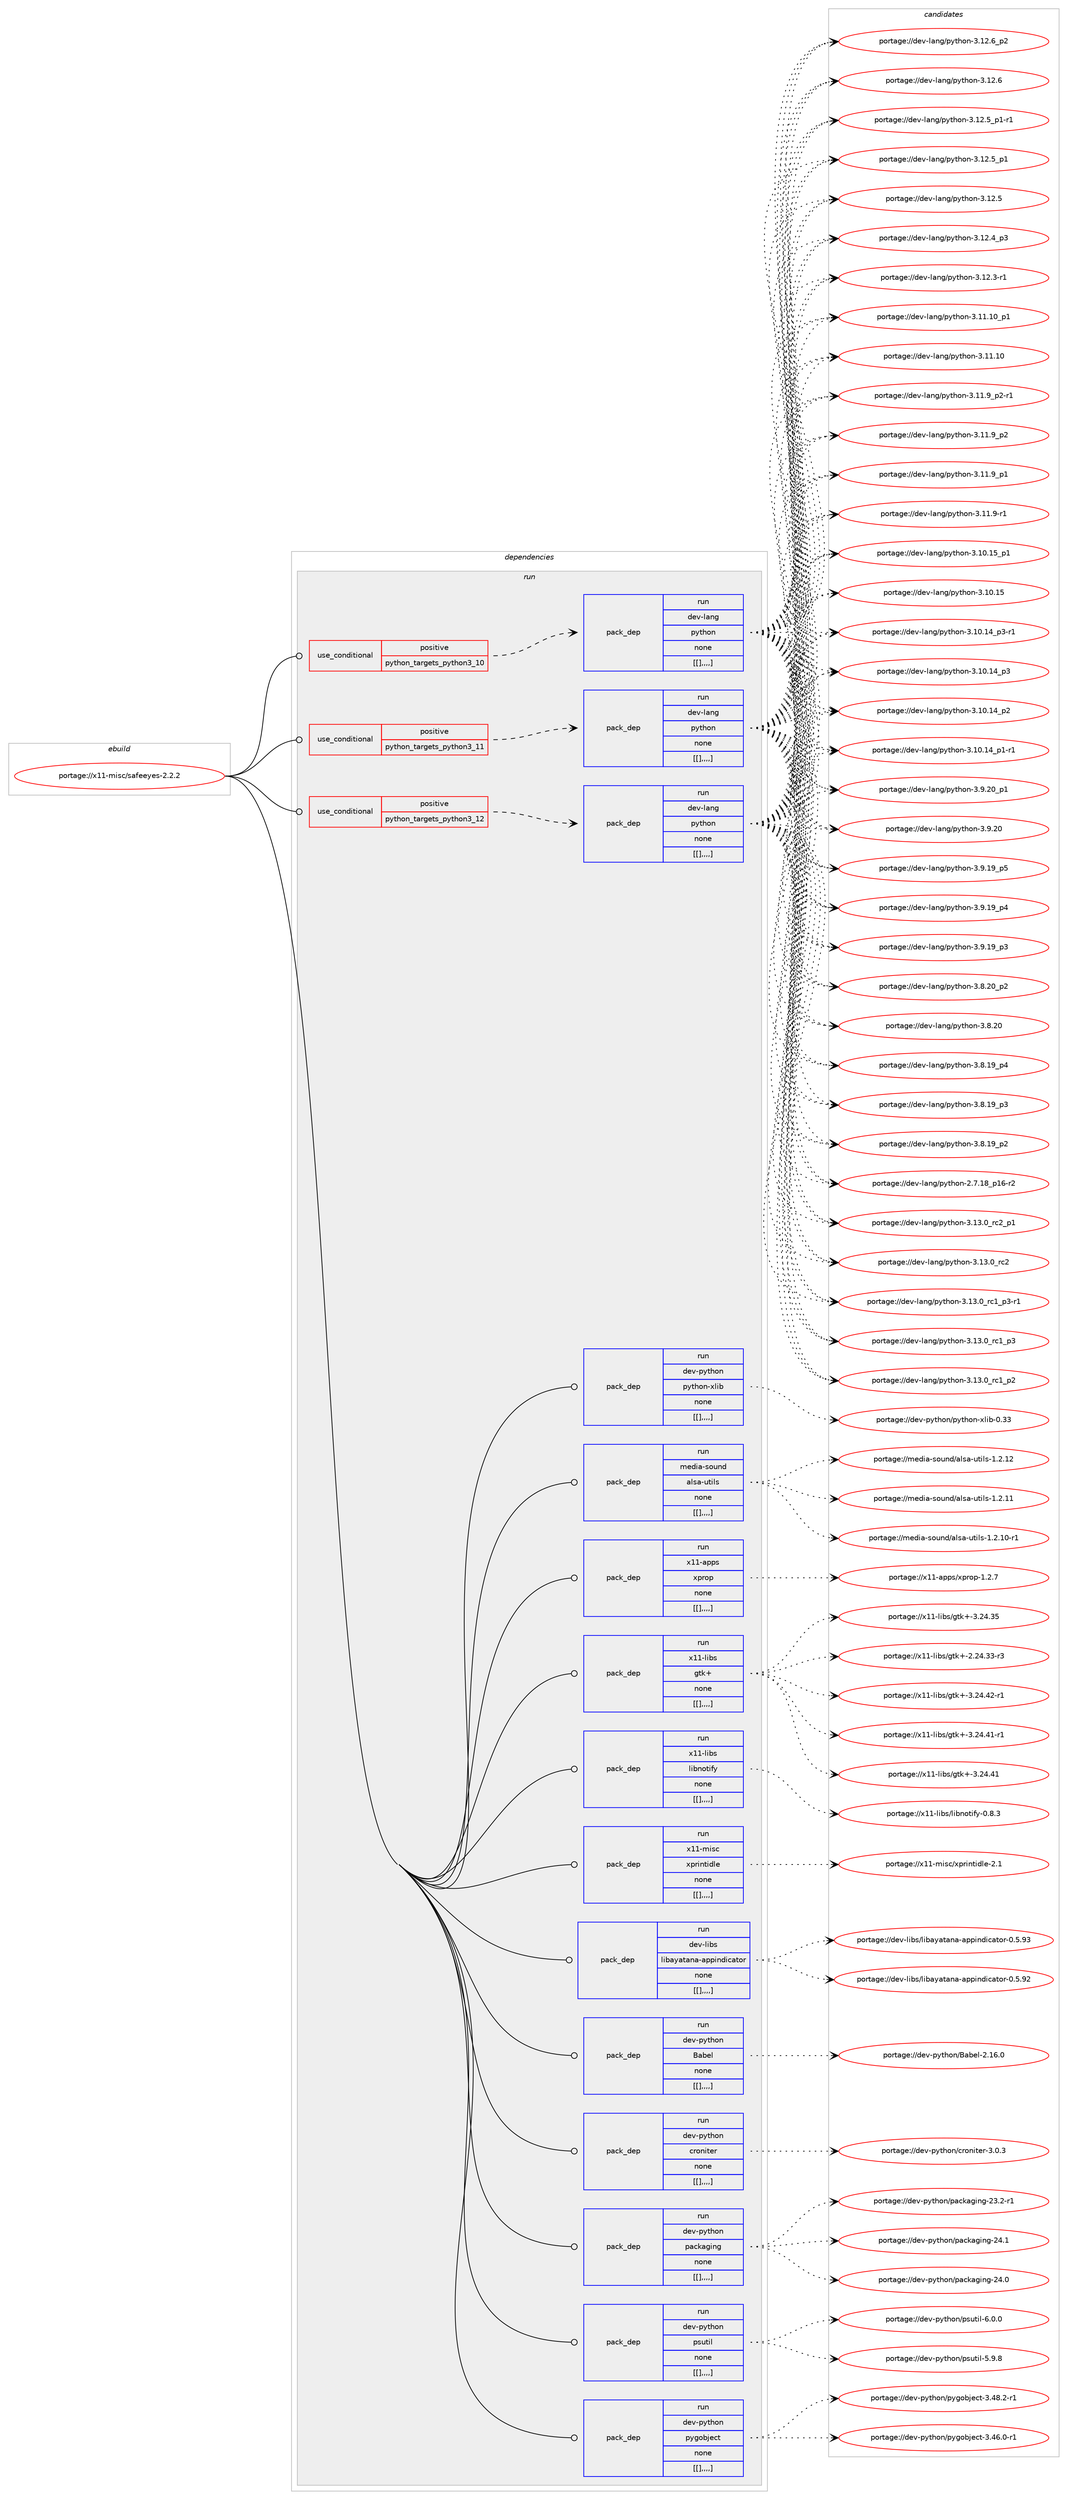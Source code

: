 digraph prolog {

# *************
# Graph options
# *************

newrank=true;
concentrate=true;
compound=true;
graph [rankdir=LR,fontname=Helvetica,fontsize=10,ranksep=1.5];#, ranksep=2.5, nodesep=0.2];
edge  [arrowhead=vee];
node  [fontname=Helvetica,fontsize=10];

# **********
# The ebuild
# **********

subgraph cluster_leftcol {
color=gray;
label=<<i>ebuild</i>>;
id [label="portage://x11-misc/safeeyes-2.2.2", color=red, width=4, href="../x11-misc/safeeyes-2.2.2.svg"];
}

# ****************
# The dependencies
# ****************

subgraph cluster_midcol {
color=gray;
label=<<i>dependencies</i>>;
subgraph cluster_compile {
fillcolor="#eeeeee";
style=filled;
label=<<i>compile</i>>;
}
subgraph cluster_compileandrun {
fillcolor="#eeeeee";
style=filled;
label=<<i>compile and run</i>>;
}
subgraph cluster_run {
fillcolor="#eeeeee";
style=filled;
label=<<i>run</i>>;
subgraph cond127795 {
dependency476266 [label=<<TABLE BORDER="0" CELLBORDER="1" CELLSPACING="0" CELLPADDING="4"><TR><TD ROWSPAN="3" CELLPADDING="10">use_conditional</TD></TR><TR><TD>positive</TD></TR><TR><TD>python_targets_python3_10</TD></TR></TABLE>>, shape=none, color=red];
subgraph pack345053 {
dependency476267 [label=<<TABLE BORDER="0" CELLBORDER="1" CELLSPACING="0" CELLPADDING="4" WIDTH="220"><TR><TD ROWSPAN="6" CELLPADDING="30">pack_dep</TD></TR><TR><TD WIDTH="110">run</TD></TR><TR><TD>dev-lang</TD></TR><TR><TD>python</TD></TR><TR><TD>none</TD></TR><TR><TD>[[],,,,]</TD></TR></TABLE>>, shape=none, color=blue];
}
dependency476266:e -> dependency476267:w [weight=20,style="dashed",arrowhead="vee"];
}
id:e -> dependency476266:w [weight=20,style="solid",arrowhead="odot"];
subgraph cond127796 {
dependency476268 [label=<<TABLE BORDER="0" CELLBORDER="1" CELLSPACING="0" CELLPADDING="4"><TR><TD ROWSPAN="3" CELLPADDING="10">use_conditional</TD></TR><TR><TD>positive</TD></TR><TR><TD>python_targets_python3_11</TD></TR></TABLE>>, shape=none, color=red];
subgraph pack345054 {
dependency476269 [label=<<TABLE BORDER="0" CELLBORDER="1" CELLSPACING="0" CELLPADDING="4" WIDTH="220"><TR><TD ROWSPAN="6" CELLPADDING="30">pack_dep</TD></TR><TR><TD WIDTH="110">run</TD></TR><TR><TD>dev-lang</TD></TR><TR><TD>python</TD></TR><TR><TD>none</TD></TR><TR><TD>[[],,,,]</TD></TR></TABLE>>, shape=none, color=blue];
}
dependency476268:e -> dependency476269:w [weight=20,style="dashed",arrowhead="vee"];
}
id:e -> dependency476268:w [weight=20,style="solid",arrowhead="odot"];
subgraph cond127797 {
dependency476270 [label=<<TABLE BORDER="0" CELLBORDER="1" CELLSPACING="0" CELLPADDING="4"><TR><TD ROWSPAN="3" CELLPADDING="10">use_conditional</TD></TR><TR><TD>positive</TD></TR><TR><TD>python_targets_python3_12</TD></TR></TABLE>>, shape=none, color=red];
subgraph pack345055 {
dependency476271 [label=<<TABLE BORDER="0" CELLBORDER="1" CELLSPACING="0" CELLPADDING="4" WIDTH="220"><TR><TD ROWSPAN="6" CELLPADDING="30">pack_dep</TD></TR><TR><TD WIDTH="110">run</TD></TR><TR><TD>dev-lang</TD></TR><TR><TD>python</TD></TR><TR><TD>none</TD></TR><TR><TD>[[],,,,]</TD></TR></TABLE>>, shape=none, color=blue];
}
dependency476270:e -> dependency476271:w [weight=20,style="dashed",arrowhead="vee"];
}
id:e -> dependency476270:w [weight=20,style="solid",arrowhead="odot"];
subgraph pack345056 {
dependency476272 [label=<<TABLE BORDER="0" CELLBORDER="1" CELLSPACING="0" CELLPADDING="4" WIDTH="220"><TR><TD ROWSPAN="6" CELLPADDING="30">pack_dep</TD></TR><TR><TD WIDTH="110">run</TD></TR><TR><TD>dev-libs</TD></TR><TR><TD>libayatana-appindicator</TD></TR><TR><TD>none</TD></TR><TR><TD>[[],,,,]</TD></TR></TABLE>>, shape=none, color=blue];
}
id:e -> dependency476272:w [weight=20,style="solid",arrowhead="odot"];
subgraph pack345057 {
dependency476273 [label=<<TABLE BORDER="0" CELLBORDER="1" CELLSPACING="0" CELLPADDING="4" WIDTH="220"><TR><TD ROWSPAN="6" CELLPADDING="30">pack_dep</TD></TR><TR><TD WIDTH="110">run</TD></TR><TR><TD>dev-python</TD></TR><TR><TD>Babel</TD></TR><TR><TD>none</TD></TR><TR><TD>[[],,,,]</TD></TR></TABLE>>, shape=none, color=blue];
}
id:e -> dependency476273:w [weight=20,style="solid",arrowhead="odot"];
subgraph pack345058 {
dependency476274 [label=<<TABLE BORDER="0" CELLBORDER="1" CELLSPACING="0" CELLPADDING="4" WIDTH="220"><TR><TD ROWSPAN="6" CELLPADDING="30">pack_dep</TD></TR><TR><TD WIDTH="110">run</TD></TR><TR><TD>dev-python</TD></TR><TR><TD>croniter</TD></TR><TR><TD>none</TD></TR><TR><TD>[[],,,,]</TD></TR></TABLE>>, shape=none, color=blue];
}
id:e -> dependency476274:w [weight=20,style="solid",arrowhead="odot"];
subgraph pack345059 {
dependency476275 [label=<<TABLE BORDER="0" CELLBORDER="1" CELLSPACING="0" CELLPADDING="4" WIDTH="220"><TR><TD ROWSPAN="6" CELLPADDING="30">pack_dep</TD></TR><TR><TD WIDTH="110">run</TD></TR><TR><TD>dev-python</TD></TR><TR><TD>packaging</TD></TR><TR><TD>none</TD></TR><TR><TD>[[],,,,]</TD></TR></TABLE>>, shape=none, color=blue];
}
id:e -> dependency476275:w [weight=20,style="solid",arrowhead="odot"];
subgraph pack345060 {
dependency476276 [label=<<TABLE BORDER="0" CELLBORDER="1" CELLSPACING="0" CELLPADDING="4" WIDTH="220"><TR><TD ROWSPAN="6" CELLPADDING="30">pack_dep</TD></TR><TR><TD WIDTH="110">run</TD></TR><TR><TD>dev-python</TD></TR><TR><TD>psutil</TD></TR><TR><TD>none</TD></TR><TR><TD>[[],,,,]</TD></TR></TABLE>>, shape=none, color=blue];
}
id:e -> dependency476276:w [weight=20,style="solid",arrowhead="odot"];
subgraph pack345061 {
dependency476277 [label=<<TABLE BORDER="0" CELLBORDER="1" CELLSPACING="0" CELLPADDING="4" WIDTH="220"><TR><TD ROWSPAN="6" CELLPADDING="30">pack_dep</TD></TR><TR><TD WIDTH="110">run</TD></TR><TR><TD>dev-python</TD></TR><TR><TD>pygobject</TD></TR><TR><TD>none</TD></TR><TR><TD>[[],,,,]</TD></TR></TABLE>>, shape=none, color=blue];
}
id:e -> dependency476277:w [weight=20,style="solid",arrowhead="odot"];
subgraph pack345062 {
dependency476278 [label=<<TABLE BORDER="0" CELLBORDER="1" CELLSPACING="0" CELLPADDING="4" WIDTH="220"><TR><TD ROWSPAN="6" CELLPADDING="30">pack_dep</TD></TR><TR><TD WIDTH="110">run</TD></TR><TR><TD>dev-python</TD></TR><TR><TD>python-xlib</TD></TR><TR><TD>none</TD></TR><TR><TD>[[],,,,]</TD></TR></TABLE>>, shape=none, color=blue];
}
id:e -> dependency476278:w [weight=20,style="solid",arrowhead="odot"];
subgraph pack345063 {
dependency476279 [label=<<TABLE BORDER="0" CELLBORDER="1" CELLSPACING="0" CELLPADDING="4" WIDTH="220"><TR><TD ROWSPAN="6" CELLPADDING="30">pack_dep</TD></TR><TR><TD WIDTH="110">run</TD></TR><TR><TD>media-sound</TD></TR><TR><TD>alsa-utils</TD></TR><TR><TD>none</TD></TR><TR><TD>[[],,,,]</TD></TR></TABLE>>, shape=none, color=blue];
}
id:e -> dependency476279:w [weight=20,style="solid",arrowhead="odot"];
subgraph pack345064 {
dependency476280 [label=<<TABLE BORDER="0" CELLBORDER="1" CELLSPACING="0" CELLPADDING="4" WIDTH="220"><TR><TD ROWSPAN="6" CELLPADDING="30">pack_dep</TD></TR><TR><TD WIDTH="110">run</TD></TR><TR><TD>x11-apps</TD></TR><TR><TD>xprop</TD></TR><TR><TD>none</TD></TR><TR><TD>[[],,,,]</TD></TR></TABLE>>, shape=none, color=blue];
}
id:e -> dependency476280:w [weight=20,style="solid",arrowhead="odot"];
subgraph pack345065 {
dependency476281 [label=<<TABLE BORDER="0" CELLBORDER="1" CELLSPACING="0" CELLPADDING="4" WIDTH="220"><TR><TD ROWSPAN="6" CELLPADDING="30">pack_dep</TD></TR><TR><TD WIDTH="110">run</TD></TR><TR><TD>x11-libs</TD></TR><TR><TD>gtk+</TD></TR><TR><TD>none</TD></TR><TR><TD>[[],,,,]</TD></TR></TABLE>>, shape=none, color=blue];
}
id:e -> dependency476281:w [weight=20,style="solid",arrowhead="odot"];
subgraph pack345066 {
dependency476282 [label=<<TABLE BORDER="0" CELLBORDER="1" CELLSPACING="0" CELLPADDING="4" WIDTH="220"><TR><TD ROWSPAN="6" CELLPADDING="30">pack_dep</TD></TR><TR><TD WIDTH="110">run</TD></TR><TR><TD>x11-libs</TD></TR><TR><TD>libnotify</TD></TR><TR><TD>none</TD></TR><TR><TD>[[],,,,]</TD></TR></TABLE>>, shape=none, color=blue];
}
id:e -> dependency476282:w [weight=20,style="solid",arrowhead="odot"];
subgraph pack345067 {
dependency476283 [label=<<TABLE BORDER="0" CELLBORDER="1" CELLSPACING="0" CELLPADDING="4" WIDTH="220"><TR><TD ROWSPAN="6" CELLPADDING="30">pack_dep</TD></TR><TR><TD WIDTH="110">run</TD></TR><TR><TD>x11-misc</TD></TR><TR><TD>xprintidle</TD></TR><TR><TD>none</TD></TR><TR><TD>[[],,,,]</TD></TR></TABLE>>, shape=none, color=blue];
}
id:e -> dependency476283:w [weight=20,style="solid",arrowhead="odot"];
}
}

# **************
# The candidates
# **************

subgraph cluster_choices {
rank=same;
color=gray;
label=<<i>candidates</i>>;

subgraph choice345053 {
color=black;
nodesep=1;
choice100101118451089711010347112121116104111110455146495146489511499509511249 [label="portage://dev-lang/python-3.13.0_rc2_p1", color=red, width=4,href="../dev-lang/python-3.13.0_rc2_p1.svg"];
choice10010111845108971101034711212111610411111045514649514648951149950 [label="portage://dev-lang/python-3.13.0_rc2", color=red, width=4,href="../dev-lang/python-3.13.0_rc2.svg"];
choice1001011184510897110103471121211161041111104551464951464895114994995112514511449 [label="portage://dev-lang/python-3.13.0_rc1_p3-r1", color=red, width=4,href="../dev-lang/python-3.13.0_rc1_p3-r1.svg"];
choice100101118451089711010347112121116104111110455146495146489511499499511251 [label="portage://dev-lang/python-3.13.0_rc1_p3", color=red, width=4,href="../dev-lang/python-3.13.0_rc1_p3.svg"];
choice100101118451089711010347112121116104111110455146495146489511499499511250 [label="portage://dev-lang/python-3.13.0_rc1_p2", color=red, width=4,href="../dev-lang/python-3.13.0_rc1_p2.svg"];
choice100101118451089711010347112121116104111110455146495046549511250 [label="portage://dev-lang/python-3.12.6_p2", color=red, width=4,href="../dev-lang/python-3.12.6_p2.svg"];
choice10010111845108971101034711212111610411111045514649504654 [label="portage://dev-lang/python-3.12.6", color=red, width=4,href="../dev-lang/python-3.12.6.svg"];
choice1001011184510897110103471121211161041111104551464950465395112494511449 [label="portage://dev-lang/python-3.12.5_p1-r1", color=red, width=4,href="../dev-lang/python-3.12.5_p1-r1.svg"];
choice100101118451089711010347112121116104111110455146495046539511249 [label="portage://dev-lang/python-3.12.5_p1", color=red, width=4,href="../dev-lang/python-3.12.5_p1.svg"];
choice10010111845108971101034711212111610411111045514649504653 [label="portage://dev-lang/python-3.12.5", color=red, width=4,href="../dev-lang/python-3.12.5.svg"];
choice100101118451089711010347112121116104111110455146495046529511251 [label="portage://dev-lang/python-3.12.4_p3", color=red, width=4,href="../dev-lang/python-3.12.4_p3.svg"];
choice100101118451089711010347112121116104111110455146495046514511449 [label="portage://dev-lang/python-3.12.3-r1", color=red, width=4,href="../dev-lang/python-3.12.3-r1.svg"];
choice10010111845108971101034711212111610411111045514649494649489511249 [label="portage://dev-lang/python-3.11.10_p1", color=red, width=4,href="../dev-lang/python-3.11.10_p1.svg"];
choice1001011184510897110103471121211161041111104551464949464948 [label="portage://dev-lang/python-3.11.10", color=red, width=4,href="../dev-lang/python-3.11.10.svg"];
choice1001011184510897110103471121211161041111104551464949465795112504511449 [label="portage://dev-lang/python-3.11.9_p2-r1", color=red, width=4,href="../dev-lang/python-3.11.9_p2-r1.svg"];
choice100101118451089711010347112121116104111110455146494946579511250 [label="portage://dev-lang/python-3.11.9_p2", color=red, width=4,href="../dev-lang/python-3.11.9_p2.svg"];
choice100101118451089711010347112121116104111110455146494946579511249 [label="portage://dev-lang/python-3.11.9_p1", color=red, width=4,href="../dev-lang/python-3.11.9_p1.svg"];
choice100101118451089711010347112121116104111110455146494946574511449 [label="portage://dev-lang/python-3.11.9-r1", color=red, width=4,href="../dev-lang/python-3.11.9-r1.svg"];
choice10010111845108971101034711212111610411111045514649484649539511249 [label="portage://dev-lang/python-3.10.15_p1", color=red, width=4,href="../dev-lang/python-3.10.15_p1.svg"];
choice1001011184510897110103471121211161041111104551464948464953 [label="portage://dev-lang/python-3.10.15", color=red, width=4,href="../dev-lang/python-3.10.15.svg"];
choice100101118451089711010347112121116104111110455146494846495295112514511449 [label="portage://dev-lang/python-3.10.14_p3-r1", color=red, width=4,href="../dev-lang/python-3.10.14_p3-r1.svg"];
choice10010111845108971101034711212111610411111045514649484649529511251 [label="portage://dev-lang/python-3.10.14_p3", color=red, width=4,href="../dev-lang/python-3.10.14_p3.svg"];
choice10010111845108971101034711212111610411111045514649484649529511250 [label="portage://dev-lang/python-3.10.14_p2", color=red, width=4,href="../dev-lang/python-3.10.14_p2.svg"];
choice100101118451089711010347112121116104111110455146494846495295112494511449 [label="portage://dev-lang/python-3.10.14_p1-r1", color=red, width=4,href="../dev-lang/python-3.10.14_p1-r1.svg"];
choice100101118451089711010347112121116104111110455146574650489511249 [label="portage://dev-lang/python-3.9.20_p1", color=red, width=4,href="../dev-lang/python-3.9.20_p1.svg"];
choice10010111845108971101034711212111610411111045514657465048 [label="portage://dev-lang/python-3.9.20", color=red, width=4,href="../dev-lang/python-3.9.20.svg"];
choice100101118451089711010347112121116104111110455146574649579511253 [label="portage://dev-lang/python-3.9.19_p5", color=red, width=4,href="../dev-lang/python-3.9.19_p5.svg"];
choice100101118451089711010347112121116104111110455146574649579511252 [label="portage://dev-lang/python-3.9.19_p4", color=red, width=4,href="../dev-lang/python-3.9.19_p4.svg"];
choice100101118451089711010347112121116104111110455146574649579511251 [label="portage://dev-lang/python-3.9.19_p3", color=red, width=4,href="../dev-lang/python-3.9.19_p3.svg"];
choice100101118451089711010347112121116104111110455146564650489511250 [label="portage://dev-lang/python-3.8.20_p2", color=red, width=4,href="../dev-lang/python-3.8.20_p2.svg"];
choice10010111845108971101034711212111610411111045514656465048 [label="portage://dev-lang/python-3.8.20", color=red, width=4,href="../dev-lang/python-3.8.20.svg"];
choice100101118451089711010347112121116104111110455146564649579511252 [label="portage://dev-lang/python-3.8.19_p4", color=red, width=4,href="../dev-lang/python-3.8.19_p4.svg"];
choice100101118451089711010347112121116104111110455146564649579511251 [label="portage://dev-lang/python-3.8.19_p3", color=red, width=4,href="../dev-lang/python-3.8.19_p3.svg"];
choice100101118451089711010347112121116104111110455146564649579511250 [label="portage://dev-lang/python-3.8.19_p2", color=red, width=4,href="../dev-lang/python-3.8.19_p2.svg"];
choice100101118451089711010347112121116104111110455046554649569511249544511450 [label="portage://dev-lang/python-2.7.18_p16-r2", color=red, width=4,href="../dev-lang/python-2.7.18_p16-r2.svg"];
dependency476267:e -> choice100101118451089711010347112121116104111110455146495146489511499509511249:w [style=dotted,weight="100"];
dependency476267:e -> choice10010111845108971101034711212111610411111045514649514648951149950:w [style=dotted,weight="100"];
dependency476267:e -> choice1001011184510897110103471121211161041111104551464951464895114994995112514511449:w [style=dotted,weight="100"];
dependency476267:e -> choice100101118451089711010347112121116104111110455146495146489511499499511251:w [style=dotted,weight="100"];
dependency476267:e -> choice100101118451089711010347112121116104111110455146495146489511499499511250:w [style=dotted,weight="100"];
dependency476267:e -> choice100101118451089711010347112121116104111110455146495046549511250:w [style=dotted,weight="100"];
dependency476267:e -> choice10010111845108971101034711212111610411111045514649504654:w [style=dotted,weight="100"];
dependency476267:e -> choice1001011184510897110103471121211161041111104551464950465395112494511449:w [style=dotted,weight="100"];
dependency476267:e -> choice100101118451089711010347112121116104111110455146495046539511249:w [style=dotted,weight="100"];
dependency476267:e -> choice10010111845108971101034711212111610411111045514649504653:w [style=dotted,weight="100"];
dependency476267:e -> choice100101118451089711010347112121116104111110455146495046529511251:w [style=dotted,weight="100"];
dependency476267:e -> choice100101118451089711010347112121116104111110455146495046514511449:w [style=dotted,weight="100"];
dependency476267:e -> choice10010111845108971101034711212111610411111045514649494649489511249:w [style=dotted,weight="100"];
dependency476267:e -> choice1001011184510897110103471121211161041111104551464949464948:w [style=dotted,weight="100"];
dependency476267:e -> choice1001011184510897110103471121211161041111104551464949465795112504511449:w [style=dotted,weight="100"];
dependency476267:e -> choice100101118451089711010347112121116104111110455146494946579511250:w [style=dotted,weight="100"];
dependency476267:e -> choice100101118451089711010347112121116104111110455146494946579511249:w [style=dotted,weight="100"];
dependency476267:e -> choice100101118451089711010347112121116104111110455146494946574511449:w [style=dotted,weight="100"];
dependency476267:e -> choice10010111845108971101034711212111610411111045514649484649539511249:w [style=dotted,weight="100"];
dependency476267:e -> choice1001011184510897110103471121211161041111104551464948464953:w [style=dotted,weight="100"];
dependency476267:e -> choice100101118451089711010347112121116104111110455146494846495295112514511449:w [style=dotted,weight="100"];
dependency476267:e -> choice10010111845108971101034711212111610411111045514649484649529511251:w [style=dotted,weight="100"];
dependency476267:e -> choice10010111845108971101034711212111610411111045514649484649529511250:w [style=dotted,weight="100"];
dependency476267:e -> choice100101118451089711010347112121116104111110455146494846495295112494511449:w [style=dotted,weight="100"];
dependency476267:e -> choice100101118451089711010347112121116104111110455146574650489511249:w [style=dotted,weight="100"];
dependency476267:e -> choice10010111845108971101034711212111610411111045514657465048:w [style=dotted,weight="100"];
dependency476267:e -> choice100101118451089711010347112121116104111110455146574649579511253:w [style=dotted,weight="100"];
dependency476267:e -> choice100101118451089711010347112121116104111110455146574649579511252:w [style=dotted,weight="100"];
dependency476267:e -> choice100101118451089711010347112121116104111110455146574649579511251:w [style=dotted,weight="100"];
dependency476267:e -> choice100101118451089711010347112121116104111110455146564650489511250:w [style=dotted,weight="100"];
dependency476267:e -> choice10010111845108971101034711212111610411111045514656465048:w [style=dotted,weight="100"];
dependency476267:e -> choice100101118451089711010347112121116104111110455146564649579511252:w [style=dotted,weight="100"];
dependency476267:e -> choice100101118451089711010347112121116104111110455146564649579511251:w [style=dotted,weight="100"];
dependency476267:e -> choice100101118451089711010347112121116104111110455146564649579511250:w [style=dotted,weight="100"];
dependency476267:e -> choice100101118451089711010347112121116104111110455046554649569511249544511450:w [style=dotted,weight="100"];
}
subgraph choice345054 {
color=black;
nodesep=1;
choice100101118451089711010347112121116104111110455146495146489511499509511249 [label="portage://dev-lang/python-3.13.0_rc2_p1", color=red, width=4,href="../dev-lang/python-3.13.0_rc2_p1.svg"];
choice10010111845108971101034711212111610411111045514649514648951149950 [label="portage://dev-lang/python-3.13.0_rc2", color=red, width=4,href="../dev-lang/python-3.13.0_rc2.svg"];
choice1001011184510897110103471121211161041111104551464951464895114994995112514511449 [label="portage://dev-lang/python-3.13.0_rc1_p3-r1", color=red, width=4,href="../dev-lang/python-3.13.0_rc1_p3-r1.svg"];
choice100101118451089711010347112121116104111110455146495146489511499499511251 [label="portage://dev-lang/python-3.13.0_rc1_p3", color=red, width=4,href="../dev-lang/python-3.13.0_rc1_p3.svg"];
choice100101118451089711010347112121116104111110455146495146489511499499511250 [label="portage://dev-lang/python-3.13.0_rc1_p2", color=red, width=4,href="../dev-lang/python-3.13.0_rc1_p2.svg"];
choice100101118451089711010347112121116104111110455146495046549511250 [label="portage://dev-lang/python-3.12.6_p2", color=red, width=4,href="../dev-lang/python-3.12.6_p2.svg"];
choice10010111845108971101034711212111610411111045514649504654 [label="portage://dev-lang/python-3.12.6", color=red, width=4,href="../dev-lang/python-3.12.6.svg"];
choice1001011184510897110103471121211161041111104551464950465395112494511449 [label="portage://dev-lang/python-3.12.5_p1-r1", color=red, width=4,href="../dev-lang/python-3.12.5_p1-r1.svg"];
choice100101118451089711010347112121116104111110455146495046539511249 [label="portage://dev-lang/python-3.12.5_p1", color=red, width=4,href="../dev-lang/python-3.12.5_p1.svg"];
choice10010111845108971101034711212111610411111045514649504653 [label="portage://dev-lang/python-3.12.5", color=red, width=4,href="../dev-lang/python-3.12.5.svg"];
choice100101118451089711010347112121116104111110455146495046529511251 [label="portage://dev-lang/python-3.12.4_p3", color=red, width=4,href="../dev-lang/python-3.12.4_p3.svg"];
choice100101118451089711010347112121116104111110455146495046514511449 [label="portage://dev-lang/python-3.12.3-r1", color=red, width=4,href="../dev-lang/python-3.12.3-r1.svg"];
choice10010111845108971101034711212111610411111045514649494649489511249 [label="portage://dev-lang/python-3.11.10_p1", color=red, width=4,href="../dev-lang/python-3.11.10_p1.svg"];
choice1001011184510897110103471121211161041111104551464949464948 [label="portage://dev-lang/python-3.11.10", color=red, width=4,href="../dev-lang/python-3.11.10.svg"];
choice1001011184510897110103471121211161041111104551464949465795112504511449 [label="portage://dev-lang/python-3.11.9_p2-r1", color=red, width=4,href="../dev-lang/python-3.11.9_p2-r1.svg"];
choice100101118451089711010347112121116104111110455146494946579511250 [label="portage://dev-lang/python-3.11.9_p2", color=red, width=4,href="../dev-lang/python-3.11.9_p2.svg"];
choice100101118451089711010347112121116104111110455146494946579511249 [label="portage://dev-lang/python-3.11.9_p1", color=red, width=4,href="../dev-lang/python-3.11.9_p1.svg"];
choice100101118451089711010347112121116104111110455146494946574511449 [label="portage://dev-lang/python-3.11.9-r1", color=red, width=4,href="../dev-lang/python-3.11.9-r1.svg"];
choice10010111845108971101034711212111610411111045514649484649539511249 [label="portage://dev-lang/python-3.10.15_p1", color=red, width=4,href="../dev-lang/python-3.10.15_p1.svg"];
choice1001011184510897110103471121211161041111104551464948464953 [label="portage://dev-lang/python-3.10.15", color=red, width=4,href="../dev-lang/python-3.10.15.svg"];
choice100101118451089711010347112121116104111110455146494846495295112514511449 [label="portage://dev-lang/python-3.10.14_p3-r1", color=red, width=4,href="../dev-lang/python-3.10.14_p3-r1.svg"];
choice10010111845108971101034711212111610411111045514649484649529511251 [label="portage://dev-lang/python-3.10.14_p3", color=red, width=4,href="../dev-lang/python-3.10.14_p3.svg"];
choice10010111845108971101034711212111610411111045514649484649529511250 [label="portage://dev-lang/python-3.10.14_p2", color=red, width=4,href="../dev-lang/python-3.10.14_p2.svg"];
choice100101118451089711010347112121116104111110455146494846495295112494511449 [label="portage://dev-lang/python-3.10.14_p1-r1", color=red, width=4,href="../dev-lang/python-3.10.14_p1-r1.svg"];
choice100101118451089711010347112121116104111110455146574650489511249 [label="portage://dev-lang/python-3.9.20_p1", color=red, width=4,href="../dev-lang/python-3.9.20_p1.svg"];
choice10010111845108971101034711212111610411111045514657465048 [label="portage://dev-lang/python-3.9.20", color=red, width=4,href="../dev-lang/python-3.9.20.svg"];
choice100101118451089711010347112121116104111110455146574649579511253 [label="portage://dev-lang/python-3.9.19_p5", color=red, width=4,href="../dev-lang/python-3.9.19_p5.svg"];
choice100101118451089711010347112121116104111110455146574649579511252 [label="portage://dev-lang/python-3.9.19_p4", color=red, width=4,href="../dev-lang/python-3.9.19_p4.svg"];
choice100101118451089711010347112121116104111110455146574649579511251 [label="portage://dev-lang/python-3.9.19_p3", color=red, width=4,href="../dev-lang/python-3.9.19_p3.svg"];
choice100101118451089711010347112121116104111110455146564650489511250 [label="portage://dev-lang/python-3.8.20_p2", color=red, width=4,href="../dev-lang/python-3.8.20_p2.svg"];
choice10010111845108971101034711212111610411111045514656465048 [label="portage://dev-lang/python-3.8.20", color=red, width=4,href="../dev-lang/python-3.8.20.svg"];
choice100101118451089711010347112121116104111110455146564649579511252 [label="portage://dev-lang/python-3.8.19_p4", color=red, width=4,href="../dev-lang/python-3.8.19_p4.svg"];
choice100101118451089711010347112121116104111110455146564649579511251 [label="portage://dev-lang/python-3.8.19_p3", color=red, width=4,href="../dev-lang/python-3.8.19_p3.svg"];
choice100101118451089711010347112121116104111110455146564649579511250 [label="portage://dev-lang/python-3.8.19_p2", color=red, width=4,href="../dev-lang/python-3.8.19_p2.svg"];
choice100101118451089711010347112121116104111110455046554649569511249544511450 [label="portage://dev-lang/python-2.7.18_p16-r2", color=red, width=4,href="../dev-lang/python-2.7.18_p16-r2.svg"];
dependency476269:e -> choice100101118451089711010347112121116104111110455146495146489511499509511249:w [style=dotted,weight="100"];
dependency476269:e -> choice10010111845108971101034711212111610411111045514649514648951149950:w [style=dotted,weight="100"];
dependency476269:e -> choice1001011184510897110103471121211161041111104551464951464895114994995112514511449:w [style=dotted,weight="100"];
dependency476269:e -> choice100101118451089711010347112121116104111110455146495146489511499499511251:w [style=dotted,weight="100"];
dependency476269:e -> choice100101118451089711010347112121116104111110455146495146489511499499511250:w [style=dotted,weight="100"];
dependency476269:e -> choice100101118451089711010347112121116104111110455146495046549511250:w [style=dotted,weight="100"];
dependency476269:e -> choice10010111845108971101034711212111610411111045514649504654:w [style=dotted,weight="100"];
dependency476269:e -> choice1001011184510897110103471121211161041111104551464950465395112494511449:w [style=dotted,weight="100"];
dependency476269:e -> choice100101118451089711010347112121116104111110455146495046539511249:w [style=dotted,weight="100"];
dependency476269:e -> choice10010111845108971101034711212111610411111045514649504653:w [style=dotted,weight="100"];
dependency476269:e -> choice100101118451089711010347112121116104111110455146495046529511251:w [style=dotted,weight="100"];
dependency476269:e -> choice100101118451089711010347112121116104111110455146495046514511449:w [style=dotted,weight="100"];
dependency476269:e -> choice10010111845108971101034711212111610411111045514649494649489511249:w [style=dotted,weight="100"];
dependency476269:e -> choice1001011184510897110103471121211161041111104551464949464948:w [style=dotted,weight="100"];
dependency476269:e -> choice1001011184510897110103471121211161041111104551464949465795112504511449:w [style=dotted,weight="100"];
dependency476269:e -> choice100101118451089711010347112121116104111110455146494946579511250:w [style=dotted,weight="100"];
dependency476269:e -> choice100101118451089711010347112121116104111110455146494946579511249:w [style=dotted,weight="100"];
dependency476269:e -> choice100101118451089711010347112121116104111110455146494946574511449:w [style=dotted,weight="100"];
dependency476269:e -> choice10010111845108971101034711212111610411111045514649484649539511249:w [style=dotted,weight="100"];
dependency476269:e -> choice1001011184510897110103471121211161041111104551464948464953:w [style=dotted,weight="100"];
dependency476269:e -> choice100101118451089711010347112121116104111110455146494846495295112514511449:w [style=dotted,weight="100"];
dependency476269:e -> choice10010111845108971101034711212111610411111045514649484649529511251:w [style=dotted,weight="100"];
dependency476269:e -> choice10010111845108971101034711212111610411111045514649484649529511250:w [style=dotted,weight="100"];
dependency476269:e -> choice100101118451089711010347112121116104111110455146494846495295112494511449:w [style=dotted,weight="100"];
dependency476269:e -> choice100101118451089711010347112121116104111110455146574650489511249:w [style=dotted,weight="100"];
dependency476269:e -> choice10010111845108971101034711212111610411111045514657465048:w [style=dotted,weight="100"];
dependency476269:e -> choice100101118451089711010347112121116104111110455146574649579511253:w [style=dotted,weight="100"];
dependency476269:e -> choice100101118451089711010347112121116104111110455146574649579511252:w [style=dotted,weight="100"];
dependency476269:e -> choice100101118451089711010347112121116104111110455146574649579511251:w [style=dotted,weight="100"];
dependency476269:e -> choice100101118451089711010347112121116104111110455146564650489511250:w [style=dotted,weight="100"];
dependency476269:e -> choice10010111845108971101034711212111610411111045514656465048:w [style=dotted,weight="100"];
dependency476269:e -> choice100101118451089711010347112121116104111110455146564649579511252:w [style=dotted,weight="100"];
dependency476269:e -> choice100101118451089711010347112121116104111110455146564649579511251:w [style=dotted,weight="100"];
dependency476269:e -> choice100101118451089711010347112121116104111110455146564649579511250:w [style=dotted,weight="100"];
dependency476269:e -> choice100101118451089711010347112121116104111110455046554649569511249544511450:w [style=dotted,weight="100"];
}
subgraph choice345055 {
color=black;
nodesep=1;
choice100101118451089711010347112121116104111110455146495146489511499509511249 [label="portage://dev-lang/python-3.13.0_rc2_p1", color=red, width=4,href="../dev-lang/python-3.13.0_rc2_p1.svg"];
choice10010111845108971101034711212111610411111045514649514648951149950 [label="portage://dev-lang/python-3.13.0_rc2", color=red, width=4,href="../dev-lang/python-3.13.0_rc2.svg"];
choice1001011184510897110103471121211161041111104551464951464895114994995112514511449 [label="portage://dev-lang/python-3.13.0_rc1_p3-r1", color=red, width=4,href="../dev-lang/python-3.13.0_rc1_p3-r1.svg"];
choice100101118451089711010347112121116104111110455146495146489511499499511251 [label="portage://dev-lang/python-3.13.0_rc1_p3", color=red, width=4,href="../dev-lang/python-3.13.0_rc1_p3.svg"];
choice100101118451089711010347112121116104111110455146495146489511499499511250 [label="portage://dev-lang/python-3.13.0_rc1_p2", color=red, width=4,href="../dev-lang/python-3.13.0_rc1_p2.svg"];
choice100101118451089711010347112121116104111110455146495046549511250 [label="portage://dev-lang/python-3.12.6_p2", color=red, width=4,href="../dev-lang/python-3.12.6_p2.svg"];
choice10010111845108971101034711212111610411111045514649504654 [label="portage://dev-lang/python-3.12.6", color=red, width=4,href="../dev-lang/python-3.12.6.svg"];
choice1001011184510897110103471121211161041111104551464950465395112494511449 [label="portage://dev-lang/python-3.12.5_p1-r1", color=red, width=4,href="../dev-lang/python-3.12.5_p1-r1.svg"];
choice100101118451089711010347112121116104111110455146495046539511249 [label="portage://dev-lang/python-3.12.5_p1", color=red, width=4,href="../dev-lang/python-3.12.5_p1.svg"];
choice10010111845108971101034711212111610411111045514649504653 [label="portage://dev-lang/python-3.12.5", color=red, width=4,href="../dev-lang/python-3.12.5.svg"];
choice100101118451089711010347112121116104111110455146495046529511251 [label="portage://dev-lang/python-3.12.4_p3", color=red, width=4,href="../dev-lang/python-3.12.4_p3.svg"];
choice100101118451089711010347112121116104111110455146495046514511449 [label="portage://dev-lang/python-3.12.3-r1", color=red, width=4,href="../dev-lang/python-3.12.3-r1.svg"];
choice10010111845108971101034711212111610411111045514649494649489511249 [label="portage://dev-lang/python-3.11.10_p1", color=red, width=4,href="../dev-lang/python-3.11.10_p1.svg"];
choice1001011184510897110103471121211161041111104551464949464948 [label="portage://dev-lang/python-3.11.10", color=red, width=4,href="../dev-lang/python-3.11.10.svg"];
choice1001011184510897110103471121211161041111104551464949465795112504511449 [label="portage://dev-lang/python-3.11.9_p2-r1", color=red, width=4,href="../dev-lang/python-3.11.9_p2-r1.svg"];
choice100101118451089711010347112121116104111110455146494946579511250 [label="portage://dev-lang/python-3.11.9_p2", color=red, width=4,href="../dev-lang/python-3.11.9_p2.svg"];
choice100101118451089711010347112121116104111110455146494946579511249 [label="portage://dev-lang/python-3.11.9_p1", color=red, width=4,href="../dev-lang/python-3.11.9_p1.svg"];
choice100101118451089711010347112121116104111110455146494946574511449 [label="portage://dev-lang/python-3.11.9-r1", color=red, width=4,href="../dev-lang/python-3.11.9-r1.svg"];
choice10010111845108971101034711212111610411111045514649484649539511249 [label="portage://dev-lang/python-3.10.15_p1", color=red, width=4,href="../dev-lang/python-3.10.15_p1.svg"];
choice1001011184510897110103471121211161041111104551464948464953 [label="portage://dev-lang/python-3.10.15", color=red, width=4,href="../dev-lang/python-3.10.15.svg"];
choice100101118451089711010347112121116104111110455146494846495295112514511449 [label="portage://dev-lang/python-3.10.14_p3-r1", color=red, width=4,href="../dev-lang/python-3.10.14_p3-r1.svg"];
choice10010111845108971101034711212111610411111045514649484649529511251 [label="portage://dev-lang/python-3.10.14_p3", color=red, width=4,href="../dev-lang/python-3.10.14_p3.svg"];
choice10010111845108971101034711212111610411111045514649484649529511250 [label="portage://dev-lang/python-3.10.14_p2", color=red, width=4,href="../dev-lang/python-3.10.14_p2.svg"];
choice100101118451089711010347112121116104111110455146494846495295112494511449 [label="portage://dev-lang/python-3.10.14_p1-r1", color=red, width=4,href="../dev-lang/python-3.10.14_p1-r1.svg"];
choice100101118451089711010347112121116104111110455146574650489511249 [label="portage://dev-lang/python-3.9.20_p1", color=red, width=4,href="../dev-lang/python-3.9.20_p1.svg"];
choice10010111845108971101034711212111610411111045514657465048 [label="portage://dev-lang/python-3.9.20", color=red, width=4,href="../dev-lang/python-3.9.20.svg"];
choice100101118451089711010347112121116104111110455146574649579511253 [label="portage://dev-lang/python-3.9.19_p5", color=red, width=4,href="../dev-lang/python-3.9.19_p5.svg"];
choice100101118451089711010347112121116104111110455146574649579511252 [label="portage://dev-lang/python-3.9.19_p4", color=red, width=4,href="../dev-lang/python-3.9.19_p4.svg"];
choice100101118451089711010347112121116104111110455146574649579511251 [label="portage://dev-lang/python-3.9.19_p3", color=red, width=4,href="../dev-lang/python-3.9.19_p3.svg"];
choice100101118451089711010347112121116104111110455146564650489511250 [label="portage://dev-lang/python-3.8.20_p2", color=red, width=4,href="../dev-lang/python-3.8.20_p2.svg"];
choice10010111845108971101034711212111610411111045514656465048 [label="portage://dev-lang/python-3.8.20", color=red, width=4,href="../dev-lang/python-3.8.20.svg"];
choice100101118451089711010347112121116104111110455146564649579511252 [label="portage://dev-lang/python-3.8.19_p4", color=red, width=4,href="../dev-lang/python-3.8.19_p4.svg"];
choice100101118451089711010347112121116104111110455146564649579511251 [label="portage://dev-lang/python-3.8.19_p3", color=red, width=4,href="../dev-lang/python-3.8.19_p3.svg"];
choice100101118451089711010347112121116104111110455146564649579511250 [label="portage://dev-lang/python-3.8.19_p2", color=red, width=4,href="../dev-lang/python-3.8.19_p2.svg"];
choice100101118451089711010347112121116104111110455046554649569511249544511450 [label="portage://dev-lang/python-2.7.18_p16-r2", color=red, width=4,href="../dev-lang/python-2.7.18_p16-r2.svg"];
dependency476271:e -> choice100101118451089711010347112121116104111110455146495146489511499509511249:w [style=dotted,weight="100"];
dependency476271:e -> choice10010111845108971101034711212111610411111045514649514648951149950:w [style=dotted,weight="100"];
dependency476271:e -> choice1001011184510897110103471121211161041111104551464951464895114994995112514511449:w [style=dotted,weight="100"];
dependency476271:e -> choice100101118451089711010347112121116104111110455146495146489511499499511251:w [style=dotted,weight="100"];
dependency476271:e -> choice100101118451089711010347112121116104111110455146495146489511499499511250:w [style=dotted,weight="100"];
dependency476271:e -> choice100101118451089711010347112121116104111110455146495046549511250:w [style=dotted,weight="100"];
dependency476271:e -> choice10010111845108971101034711212111610411111045514649504654:w [style=dotted,weight="100"];
dependency476271:e -> choice1001011184510897110103471121211161041111104551464950465395112494511449:w [style=dotted,weight="100"];
dependency476271:e -> choice100101118451089711010347112121116104111110455146495046539511249:w [style=dotted,weight="100"];
dependency476271:e -> choice10010111845108971101034711212111610411111045514649504653:w [style=dotted,weight="100"];
dependency476271:e -> choice100101118451089711010347112121116104111110455146495046529511251:w [style=dotted,weight="100"];
dependency476271:e -> choice100101118451089711010347112121116104111110455146495046514511449:w [style=dotted,weight="100"];
dependency476271:e -> choice10010111845108971101034711212111610411111045514649494649489511249:w [style=dotted,weight="100"];
dependency476271:e -> choice1001011184510897110103471121211161041111104551464949464948:w [style=dotted,weight="100"];
dependency476271:e -> choice1001011184510897110103471121211161041111104551464949465795112504511449:w [style=dotted,weight="100"];
dependency476271:e -> choice100101118451089711010347112121116104111110455146494946579511250:w [style=dotted,weight="100"];
dependency476271:e -> choice100101118451089711010347112121116104111110455146494946579511249:w [style=dotted,weight="100"];
dependency476271:e -> choice100101118451089711010347112121116104111110455146494946574511449:w [style=dotted,weight="100"];
dependency476271:e -> choice10010111845108971101034711212111610411111045514649484649539511249:w [style=dotted,weight="100"];
dependency476271:e -> choice1001011184510897110103471121211161041111104551464948464953:w [style=dotted,weight="100"];
dependency476271:e -> choice100101118451089711010347112121116104111110455146494846495295112514511449:w [style=dotted,weight="100"];
dependency476271:e -> choice10010111845108971101034711212111610411111045514649484649529511251:w [style=dotted,weight="100"];
dependency476271:e -> choice10010111845108971101034711212111610411111045514649484649529511250:w [style=dotted,weight="100"];
dependency476271:e -> choice100101118451089711010347112121116104111110455146494846495295112494511449:w [style=dotted,weight="100"];
dependency476271:e -> choice100101118451089711010347112121116104111110455146574650489511249:w [style=dotted,weight="100"];
dependency476271:e -> choice10010111845108971101034711212111610411111045514657465048:w [style=dotted,weight="100"];
dependency476271:e -> choice100101118451089711010347112121116104111110455146574649579511253:w [style=dotted,weight="100"];
dependency476271:e -> choice100101118451089711010347112121116104111110455146574649579511252:w [style=dotted,weight="100"];
dependency476271:e -> choice100101118451089711010347112121116104111110455146574649579511251:w [style=dotted,weight="100"];
dependency476271:e -> choice100101118451089711010347112121116104111110455146564650489511250:w [style=dotted,weight="100"];
dependency476271:e -> choice10010111845108971101034711212111610411111045514656465048:w [style=dotted,weight="100"];
dependency476271:e -> choice100101118451089711010347112121116104111110455146564649579511252:w [style=dotted,weight="100"];
dependency476271:e -> choice100101118451089711010347112121116104111110455146564649579511251:w [style=dotted,weight="100"];
dependency476271:e -> choice100101118451089711010347112121116104111110455146564649579511250:w [style=dotted,weight="100"];
dependency476271:e -> choice100101118451089711010347112121116104111110455046554649569511249544511450:w [style=dotted,weight="100"];
}
subgraph choice345056 {
color=black;
nodesep=1;
choice10010111845108105981154710810598971219711697110974597112112105110100105999711611111445484653465751 [label="portage://dev-libs/libayatana-appindicator-0.5.93", color=red, width=4,href="../dev-libs/libayatana-appindicator-0.5.93.svg"];
choice10010111845108105981154710810598971219711697110974597112112105110100105999711611111445484653465750 [label="portage://dev-libs/libayatana-appindicator-0.5.92", color=red, width=4,href="../dev-libs/libayatana-appindicator-0.5.92.svg"];
dependency476272:e -> choice10010111845108105981154710810598971219711697110974597112112105110100105999711611111445484653465751:w [style=dotted,weight="100"];
dependency476272:e -> choice10010111845108105981154710810598971219711697110974597112112105110100105999711611111445484653465750:w [style=dotted,weight="100"];
}
subgraph choice345057 {
color=black;
nodesep=1;
choice100101118451121211161041111104766979810110845504649544648 [label="portage://dev-python/Babel-2.16.0", color=red, width=4,href="../dev-python/Babel-2.16.0.svg"];
dependency476273:e -> choice100101118451121211161041111104766979810110845504649544648:w [style=dotted,weight="100"];
}
subgraph choice345058 {
color=black;
nodesep=1;
choice100101118451121211161041111104799114111110105116101114455146484651 [label="portage://dev-python/croniter-3.0.3", color=red, width=4,href="../dev-python/croniter-3.0.3.svg"];
dependency476274:e -> choice100101118451121211161041111104799114111110105116101114455146484651:w [style=dotted,weight="100"];
}
subgraph choice345059 {
color=black;
nodesep=1;
choice10010111845112121116104111110471129799107971031051101034550524649 [label="portage://dev-python/packaging-24.1", color=red, width=4,href="../dev-python/packaging-24.1.svg"];
choice10010111845112121116104111110471129799107971031051101034550524648 [label="portage://dev-python/packaging-24.0", color=red, width=4,href="../dev-python/packaging-24.0.svg"];
choice100101118451121211161041111104711297991079710310511010345505146504511449 [label="portage://dev-python/packaging-23.2-r1", color=red, width=4,href="../dev-python/packaging-23.2-r1.svg"];
dependency476275:e -> choice10010111845112121116104111110471129799107971031051101034550524649:w [style=dotted,weight="100"];
dependency476275:e -> choice10010111845112121116104111110471129799107971031051101034550524648:w [style=dotted,weight="100"];
dependency476275:e -> choice100101118451121211161041111104711297991079710310511010345505146504511449:w [style=dotted,weight="100"];
}
subgraph choice345060 {
color=black;
nodesep=1;
choice1001011184511212111610411111047112115117116105108455446484648 [label="portage://dev-python/psutil-6.0.0", color=red, width=4,href="../dev-python/psutil-6.0.0.svg"];
choice1001011184511212111610411111047112115117116105108455346574656 [label="portage://dev-python/psutil-5.9.8", color=red, width=4,href="../dev-python/psutil-5.9.8.svg"];
dependency476276:e -> choice1001011184511212111610411111047112115117116105108455446484648:w [style=dotted,weight="100"];
dependency476276:e -> choice1001011184511212111610411111047112115117116105108455346574656:w [style=dotted,weight="100"];
}
subgraph choice345061 {
color=black;
nodesep=1;
choice10010111845112121116104111110471121211031119810610199116455146525646504511449 [label="portage://dev-python/pygobject-3.48.2-r1", color=red, width=4,href="../dev-python/pygobject-3.48.2-r1.svg"];
choice10010111845112121116104111110471121211031119810610199116455146525446484511449 [label="portage://dev-python/pygobject-3.46.0-r1", color=red, width=4,href="../dev-python/pygobject-3.46.0-r1.svg"];
dependency476277:e -> choice10010111845112121116104111110471121211031119810610199116455146525646504511449:w [style=dotted,weight="100"];
dependency476277:e -> choice10010111845112121116104111110471121211031119810610199116455146525446484511449:w [style=dotted,weight="100"];
}
subgraph choice345062 {
color=black;
nodesep=1;
choice100101118451121211161041111104711212111610411111045120108105984548465151 [label="portage://dev-python/python-xlib-0.33", color=red, width=4,href="../dev-python/python-xlib-0.33.svg"];
dependency476278:e -> choice100101118451121211161041111104711212111610411111045120108105984548465151:w [style=dotted,weight="100"];
}
subgraph choice345063 {
color=black;
nodesep=1;
choice10910110010597451151111171101004797108115974511711610510811545494650464950 [label="portage://media-sound/alsa-utils-1.2.12", color=red, width=4,href="../media-sound/alsa-utils-1.2.12.svg"];
choice10910110010597451151111171101004797108115974511711610510811545494650464949 [label="portage://media-sound/alsa-utils-1.2.11", color=red, width=4,href="../media-sound/alsa-utils-1.2.11.svg"];
choice109101100105974511511111711010047971081159745117116105108115454946504649484511449 [label="portage://media-sound/alsa-utils-1.2.10-r1", color=red, width=4,href="../media-sound/alsa-utils-1.2.10-r1.svg"];
dependency476279:e -> choice10910110010597451151111171101004797108115974511711610510811545494650464950:w [style=dotted,weight="100"];
dependency476279:e -> choice10910110010597451151111171101004797108115974511711610510811545494650464949:w [style=dotted,weight="100"];
dependency476279:e -> choice109101100105974511511111711010047971081159745117116105108115454946504649484511449:w [style=dotted,weight="100"];
}
subgraph choice345064 {
color=black;
nodesep=1;
choice1204949459711211211547120112114111112454946504655 [label="portage://x11-apps/xprop-1.2.7", color=red, width=4,href="../x11-apps/xprop-1.2.7.svg"];
dependency476280:e -> choice1204949459711211211547120112114111112454946504655:w [style=dotted,weight="100"];
}
subgraph choice345065 {
color=black;
nodesep=1;
choice12049494510810598115471031161074345514650524652504511449 [label="portage://x11-libs/gtk+-3.24.42-r1", color=red, width=4,href="../x11-libs/gtk+-3.24.42-r1.svg"];
choice12049494510810598115471031161074345514650524652494511449 [label="portage://x11-libs/gtk+-3.24.41-r1", color=red, width=4,href="../x11-libs/gtk+-3.24.41-r1.svg"];
choice1204949451081059811547103116107434551465052465249 [label="portage://x11-libs/gtk+-3.24.41", color=red, width=4,href="../x11-libs/gtk+-3.24.41.svg"];
choice1204949451081059811547103116107434551465052465153 [label="portage://x11-libs/gtk+-3.24.35", color=red, width=4,href="../x11-libs/gtk+-3.24.35.svg"];
choice12049494510810598115471031161074345504650524651514511451 [label="portage://x11-libs/gtk+-2.24.33-r3", color=red, width=4,href="../x11-libs/gtk+-2.24.33-r3.svg"];
dependency476281:e -> choice12049494510810598115471031161074345514650524652504511449:w [style=dotted,weight="100"];
dependency476281:e -> choice12049494510810598115471031161074345514650524652494511449:w [style=dotted,weight="100"];
dependency476281:e -> choice1204949451081059811547103116107434551465052465249:w [style=dotted,weight="100"];
dependency476281:e -> choice1204949451081059811547103116107434551465052465153:w [style=dotted,weight="100"];
dependency476281:e -> choice12049494510810598115471031161074345504650524651514511451:w [style=dotted,weight="100"];
}
subgraph choice345066 {
color=black;
nodesep=1;
choice120494945108105981154710810598110111116105102121454846564651 [label="portage://x11-libs/libnotify-0.8.3", color=red, width=4,href="../x11-libs/libnotify-0.8.3.svg"];
dependency476282:e -> choice120494945108105981154710810598110111116105102121454846564651:w [style=dotted,weight="100"];
}
subgraph choice345067 {
color=black;
nodesep=1;
choice120494945109105115994712011211410511011610510010810145504649 [label="portage://x11-misc/xprintidle-2.1", color=red, width=4,href="../x11-misc/xprintidle-2.1.svg"];
dependency476283:e -> choice120494945109105115994712011211410511011610510010810145504649:w [style=dotted,weight="100"];
}
}

}
